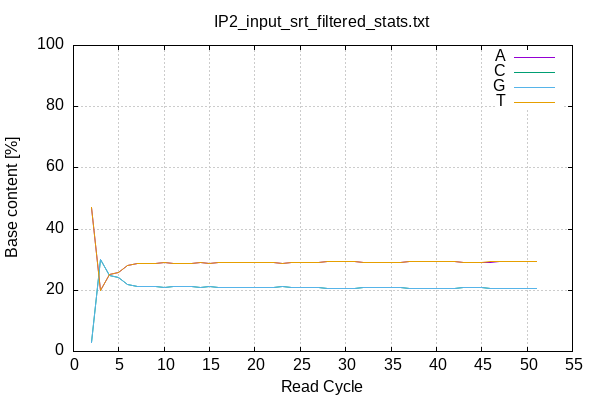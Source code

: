 
            set terminal png size 600,400 truecolor
            set output "/home/qianhui/deaf1_chipseq/data/02_data_processed/samplestats/IP2_input_srt_filtered_stats/acgt-cycles.png"
            set grid xtics ytics y2tics back lc rgb "#cccccc"
            set style line 1 linecolor rgb "green"
            set style line 2 linecolor rgb "red"
            set style line 3 linecolor rgb "black"
            set style line 4 linecolor rgb "blue"
            set style increment user
            set ylabel "Base content [%]"
            set xlabel "Read Cycle"
            set yrange [0:100]
            set title "IP2_input_srt_filtered_stats.txt" noenhanced
            plot '-' w l ti 'A', '-' w l ti 'C', '-' w l ti 'G', '-' w l ti 'T'
        2	46.90
3	19.84
4	25.04
5	25.68
6	28.02
7	28.68
8	28.68
9	28.90
10	28.97
11	28.69
12	28.73
13	28.70
14	28.97
15	28.78
16	29.13
17	29.07
18	29.12
19	29.07
20	29.15
21	28.94
22	29.01
23	28.87
24	28.96
25	28.99
26	29.14
27	29.20
28	29.33
29	29.29
30	29.27
31	29.29
32	29.21
33	29.12
34	29.12
35	29.16
36	29.20
37	29.27
38	29.31
39	29.34
40	29.33
41	29.31
42	29.28
43	29.18
44	29.20
45	29.17
46	29.22
47	29.26
48	29.30
49	29.35
50	29.31
51	29.29
end
2	3.08
3	30.15
4	24.93
5	24.30
6	21.96
7	21.30
8	21.29
9	21.09
10	21.02
11	21.29
12	21.26
13	21.26
14	21.00
15	21.21
16	20.85
17	20.91
18	20.85
19	20.90
20	20.83
21	21.05
22	20.97
23	21.11
24	21.04
25	20.99
26	20.83
27	20.78
28	20.66
29	20.70
30	20.70
31	20.70
32	20.77
33	20.86
34	20.87
35	20.83
36	20.80
37	20.72
38	20.68
39	20.64
40	20.65
41	20.68
42	20.72
43	20.80
44	20.79
45	20.80
46	20.75
47	20.73
48	20.69
49	20.63
50	20.67
51	20.70
end
2	3.07
3	30.15
4	24.94
5	24.30
6	21.96
7	21.32
8	21.30
9	21.09
10	21.02
11	21.29
12	21.25
13	21.28
14	21.02
15	21.21
16	20.86
17	20.91
18	20.86
19	20.91
20	20.84
21	21.04
22	20.98
23	21.11
24	21.03
25	20.98
26	20.84
27	20.79
28	20.65
29	20.70
30	20.70
31	20.70
32	20.78
33	20.87
34	20.88
35	20.82
36	20.80
37	20.72
38	20.68
39	20.65
40	20.66
41	20.68
42	20.71
43	20.80
44	20.78
45	20.81
46	20.75
47	20.72
48	20.68
49	20.64
50	20.67
51	20.69
end
2	46.95
3	19.86
4	25.09
5	25.72
6	28.06
7	28.70
8	28.73
9	28.92
10	28.99
11	28.73
12	28.76
13	28.76
14	29.01
15	28.80
16	29.16
17	29.11
18	29.16
19	29.12
20	29.17
21	28.96
22	29.04
23	28.91
24	28.98
25	29.03
26	29.18
27	29.23
28	29.37
29	29.31
30	29.33
31	29.30
32	29.24
33	29.15
34	29.14
35	29.19
36	29.20
37	29.29
38	29.33
39	29.37
40	29.36
41	29.34
42	29.30
43	29.22
44	29.22
45	29.22
46	29.27
47	29.29
48	29.34
49	29.38
50	29.35
51	29.32
end
